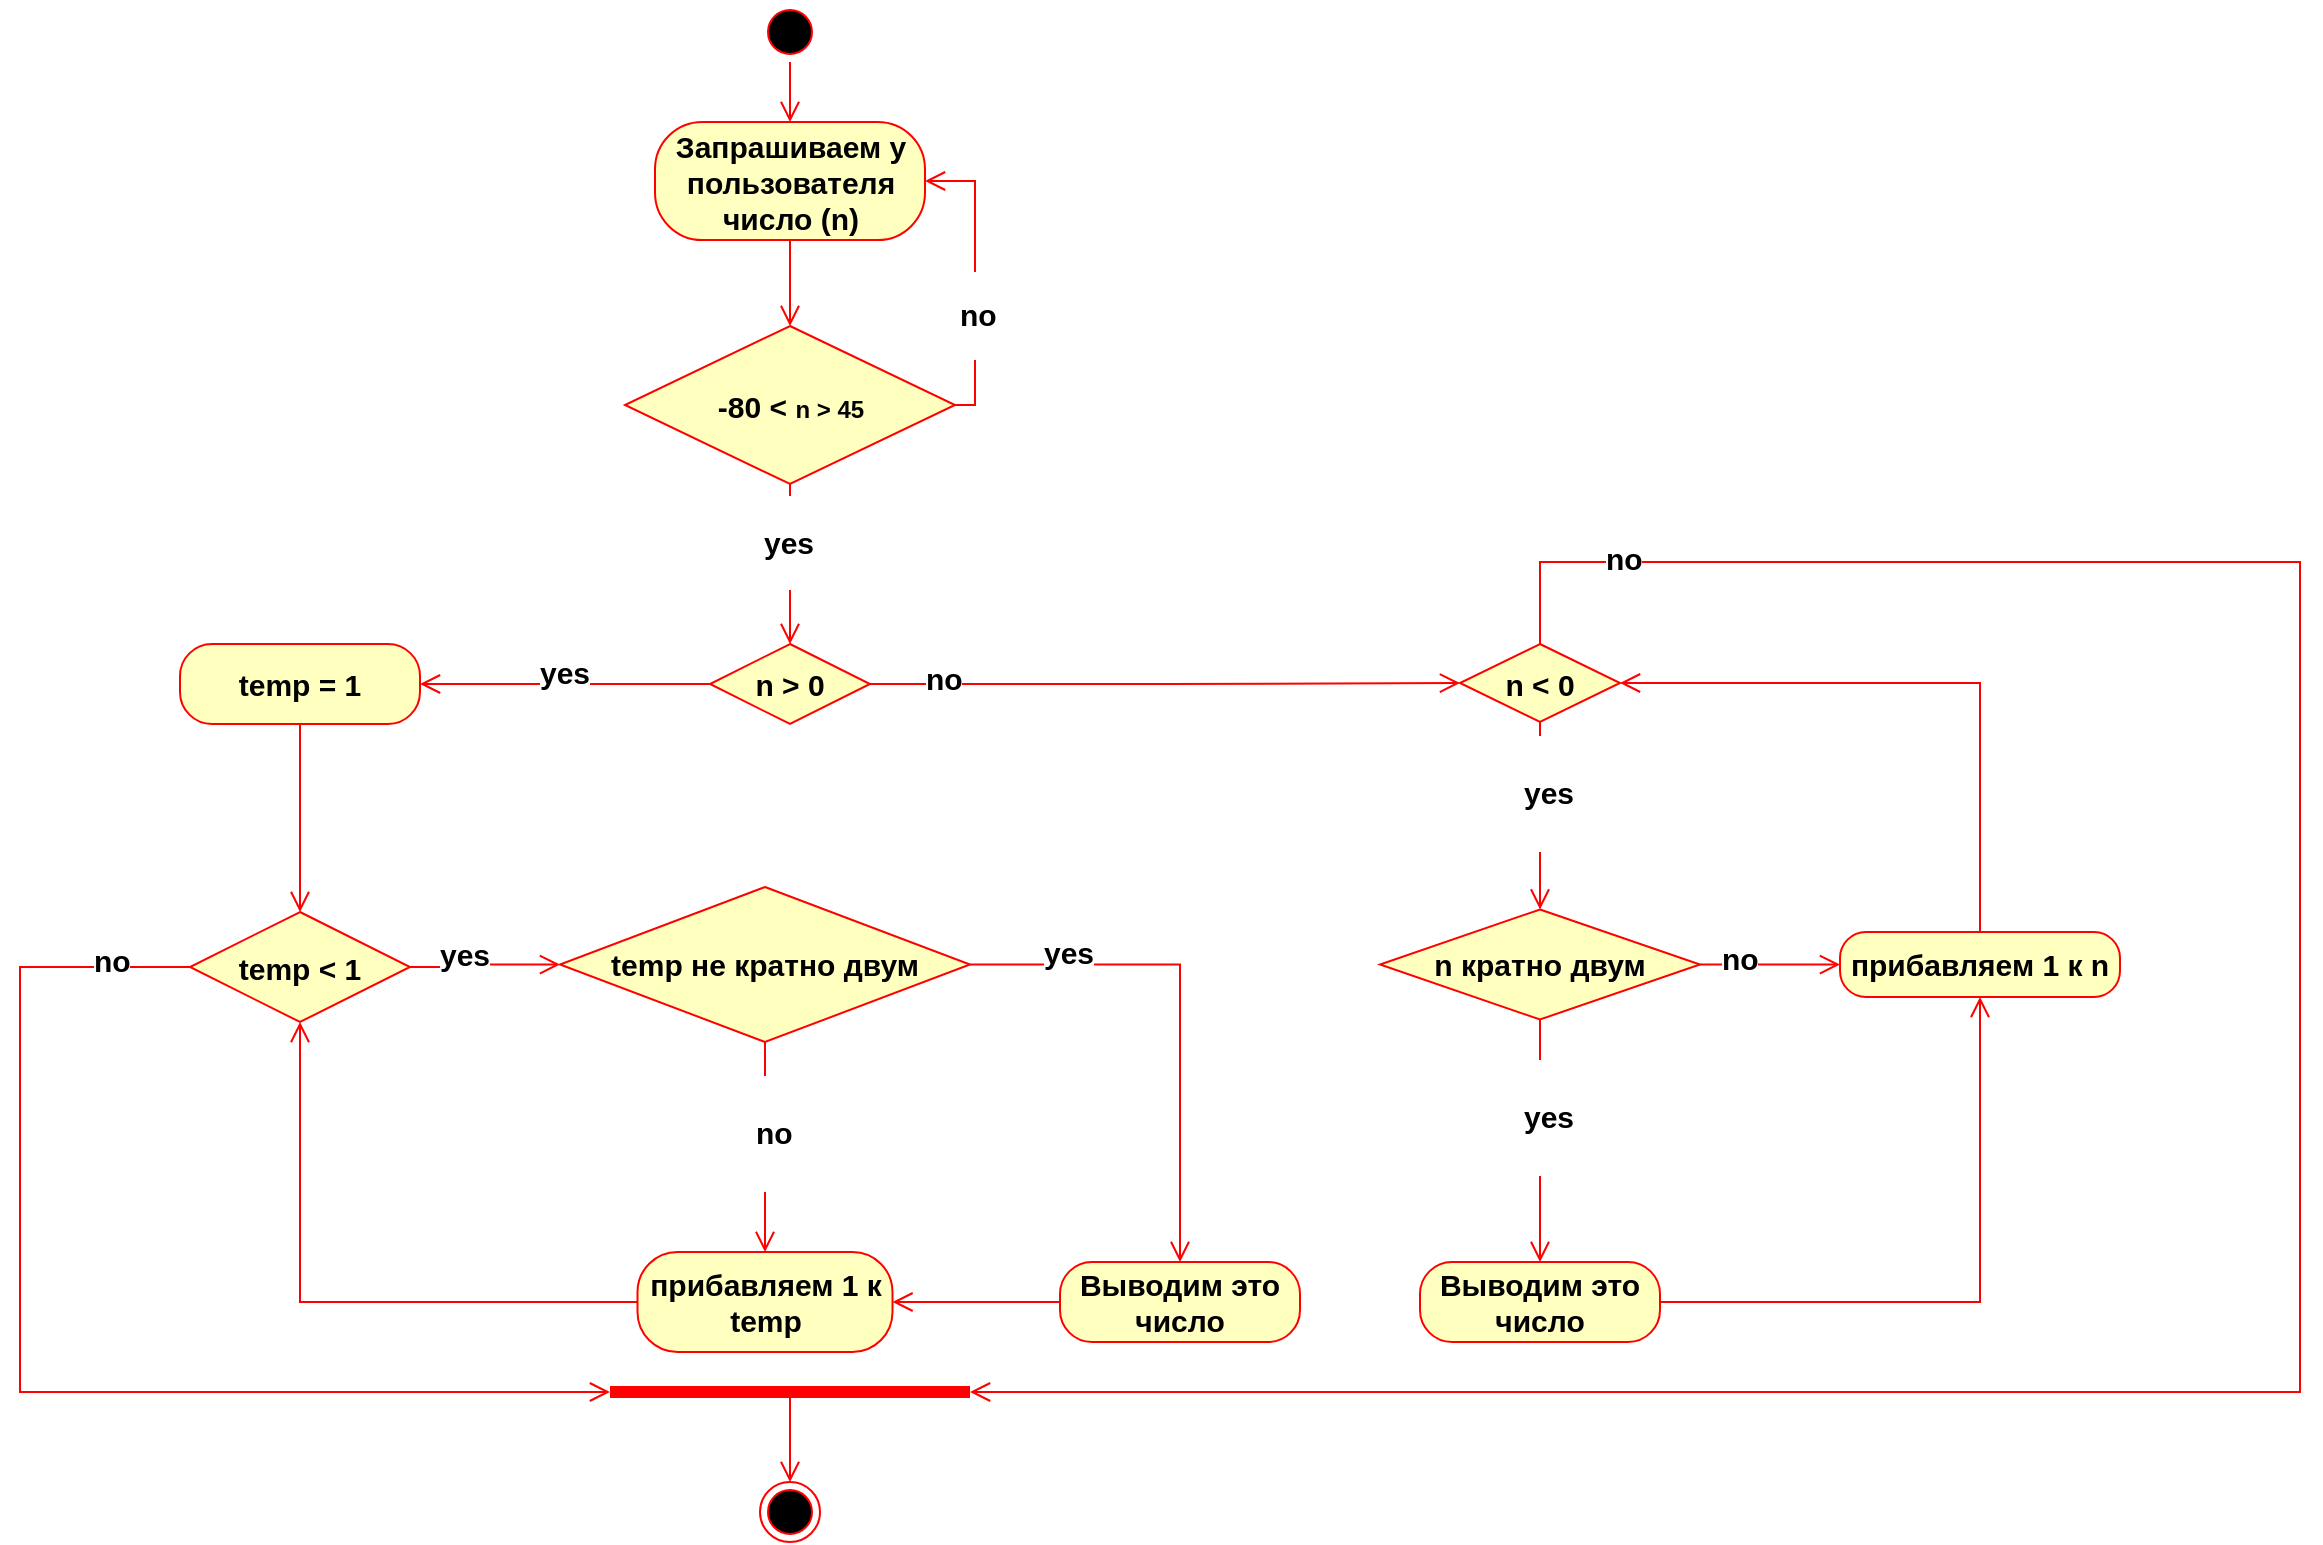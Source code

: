 <mxfile version="15.4.1" type="github">
  <diagram id="IBoax0R8e05wuEG3Sr29" name="Page-1">
    <mxGraphModel dx="1982" dy="764" grid="1" gridSize="10" guides="1" tooltips="1" connect="1" arrows="1" fold="1" page="1" pageScale="1" pageWidth="827" pageHeight="1169" math="0" shadow="0">
      <root>
        <mxCell id="0" />
        <mxCell id="1" parent="0" />
        <mxCell id="RAuqnoWpty4cT25cI0p8-1" value="" style="ellipse;html=1;shape=endState;fillColor=#000000;strokeColor=#ff0000;" vertex="1" parent="1">
          <mxGeometry x="-150" y="770" width="30" height="30" as="geometry" />
        </mxCell>
        <mxCell id="RAuqnoWpty4cT25cI0p8-2" value="" style="ellipse;html=1;shape=startState;fillColor=#000000;strokeColor=#ff0000;" vertex="1" parent="1">
          <mxGeometry x="-150" y="30" width="30" height="30" as="geometry" />
        </mxCell>
        <mxCell id="RAuqnoWpty4cT25cI0p8-3" value="" style="edgeStyle=orthogonalEdgeStyle;html=1;verticalAlign=bottom;endArrow=open;endSize=8;strokeColor=#ff0000;rounded=0;" edge="1" source="RAuqnoWpty4cT25cI0p8-2" parent="1" target="RAuqnoWpty4cT25cI0p8-5">
          <mxGeometry relative="1" as="geometry">
            <mxPoint x="55" y="140" as="targetPoint" />
            <Array as="points" />
          </mxGeometry>
        </mxCell>
        <mxCell id="RAuqnoWpty4cT25cI0p8-5" value="&lt;h4&gt;&lt;font style=&quot;font-size: 15px&quot;&gt;Запрашиваем у пользователя число (n)&lt;/font&gt;&lt;/h4&gt;" style="rounded=1;whiteSpace=wrap;html=1;arcSize=40;fontColor=#000000;fillColor=#ffffc0;strokeColor=#ff0000;" vertex="1" parent="1">
          <mxGeometry x="-202.5" y="90" width="135" height="59" as="geometry" />
        </mxCell>
        <mxCell id="RAuqnoWpty4cT25cI0p8-6" value="" style="edgeStyle=orthogonalEdgeStyle;html=1;verticalAlign=bottom;endArrow=open;endSize=8;strokeColor=#ff0000;rounded=0;entryX=0.5;entryY=0;entryDx=0;entryDy=0;" edge="1" source="RAuqnoWpty4cT25cI0p8-5" parent="1" target="RAuqnoWpty4cT25cI0p8-7">
          <mxGeometry relative="1" as="geometry">
            <mxPoint x="55" y="241" as="targetPoint" />
          </mxGeometry>
        </mxCell>
        <mxCell id="RAuqnoWpty4cT25cI0p8-7" value="&lt;h4&gt;&lt;font style=&quot;font-size: 15px&quot;&gt;-80 &amp;lt;&amp;nbsp;&lt;/font&gt;n&amp;nbsp;&amp;gt; 45&lt;/h4&gt;" style="rhombus;whiteSpace=wrap;html=1;fillColor=#ffffc0;strokeColor=#ff0000;" vertex="1" parent="1">
          <mxGeometry x="-217.5" y="192" width="165" height="79" as="geometry" />
        </mxCell>
        <mxCell id="RAuqnoWpty4cT25cI0p8-8" value="&lt;h3&gt;&lt;font style=&quot;font-size: 15px&quot;&gt;no&lt;/font&gt;&lt;/h3&gt;" style="edgeStyle=orthogonalEdgeStyle;html=1;align=left;verticalAlign=bottom;endArrow=open;endSize=8;strokeColor=#ff0000;rounded=0;entryX=1;entryY=0.5;entryDx=0;entryDy=0;exitX=1;exitY=0.5;exitDx=0;exitDy=0;" edge="1" source="RAuqnoWpty4cT25cI0p8-7" parent="1" target="RAuqnoWpty4cT25cI0p8-5">
          <mxGeometry x="-0.571" y="10" relative="1" as="geometry">
            <mxPoint x="200" y="261" as="targetPoint" />
            <mxPoint y="1" as="offset" />
          </mxGeometry>
        </mxCell>
        <mxCell id="RAuqnoWpty4cT25cI0p8-9" value="&lt;h4&gt;&lt;font style=&quot;font-size: 15px&quot;&gt;yes&lt;/font&gt;&lt;/h4&gt;" style="edgeStyle=orthogonalEdgeStyle;html=1;align=left;verticalAlign=top;endArrow=open;endSize=8;strokeColor=#ff0000;rounded=0;exitX=0.5;exitY=1;exitDx=0;exitDy=0;entryX=0.5;entryY=0;entryDx=0;entryDy=0;" edge="1" source="RAuqnoWpty4cT25cI0p8-7" parent="1" target="RAuqnoWpty4cT25cI0p8-10">
          <mxGeometry x="-1" y="-15" relative="1" as="geometry">
            <mxPoint x="-135" y="440" as="targetPoint" />
            <mxPoint x="-280" y="300" as="sourcePoint" />
            <Array as="points" />
            <mxPoint y="-1" as="offset" />
          </mxGeometry>
        </mxCell>
        <mxCell id="RAuqnoWpty4cT25cI0p8-10" value="&lt;h3&gt;&lt;span style=&quot;font-size: 15px&quot;&gt;n &amp;gt; 0&lt;/span&gt;&lt;/h3&gt;" style="rhombus;whiteSpace=wrap;html=1;fillColor=#ffffc0;strokeColor=#ff0000;fontSize=15;" vertex="1" parent="1">
          <mxGeometry x="-175" y="351" width="80" height="40" as="geometry" />
        </mxCell>
        <mxCell id="RAuqnoWpty4cT25cI0p8-11" value="&lt;h4&gt;no&lt;/h4&gt;" style="edgeStyle=orthogonalEdgeStyle;html=1;align=left;verticalAlign=bottom;endArrow=open;endSize=8;strokeColor=#ff0000;rounded=0;fontSize=15;entryX=0;entryY=0.5;entryDx=0;entryDy=0;" edge="1" source="RAuqnoWpty4cT25cI0p8-10" parent="1" target="RAuqnoWpty4cT25cI0p8-30">
          <mxGeometry x="-0.823" y="-29" relative="1" as="geometry">
            <mxPoint x="30" y="371" as="targetPoint" />
            <mxPoint as="offset" />
          </mxGeometry>
        </mxCell>
        <mxCell id="RAuqnoWpty4cT25cI0p8-12" value="&lt;h4&gt;yes&lt;/h4&gt;" style="edgeStyle=orthogonalEdgeStyle;html=1;align=left;verticalAlign=top;endArrow=open;endSize=8;strokeColor=#ff0000;rounded=0;fontSize=15;exitX=0;exitY=0.5;exitDx=0;exitDy=0;entryX=1;entryY=0.5;entryDx=0;entryDy=0;" edge="1" source="RAuqnoWpty4cT25cI0p8-10" parent="1" target="RAuqnoWpty4cT25cI0p8-13">
          <mxGeometry x="0.2" y="-41" relative="1" as="geometry">
            <mxPoint x="-135" y="520" as="targetPoint" />
            <mxPoint x="-150" y="440" as="sourcePoint" />
            <mxPoint as="offset" />
          </mxGeometry>
        </mxCell>
        <mxCell id="RAuqnoWpty4cT25cI0p8-13" value="&lt;h4&gt;temp = 1&lt;/h4&gt;" style="rounded=1;whiteSpace=wrap;html=1;arcSize=40;fontColor=#000000;fillColor=#ffffc0;strokeColor=#ff0000;fontSize=15;" vertex="1" parent="1">
          <mxGeometry x="-440" y="351" width="120" height="40" as="geometry" />
        </mxCell>
        <mxCell id="RAuqnoWpty4cT25cI0p8-14" value="" style="edgeStyle=orthogonalEdgeStyle;html=1;verticalAlign=bottom;endArrow=open;endSize=8;strokeColor=#ff0000;rounded=0;fontSize=15;entryX=0.5;entryY=0;entryDx=0;entryDy=0;exitX=0.5;exitY=1;exitDx=0;exitDy=0;" edge="1" source="RAuqnoWpty4cT25cI0p8-13" parent="1" target="RAuqnoWpty4cT25cI0p8-15">
          <mxGeometry relative="1" as="geometry">
            <mxPoint x="-330" y="490" as="targetPoint" />
            <Array as="points">
              <mxPoint x="-380" y="470" />
              <mxPoint x="-380" y="470" />
            </Array>
          </mxGeometry>
        </mxCell>
        <mxCell id="RAuqnoWpty4cT25cI0p8-15" value="&lt;h4&gt;temp &amp;lt; 1&lt;/h4&gt;" style="rhombus;whiteSpace=wrap;html=1;fillColor=#ffffc0;strokeColor=#ff0000;fontSize=15;" vertex="1" parent="1">
          <mxGeometry x="-435" y="485" width="110" height="55" as="geometry" />
        </mxCell>
        <mxCell id="RAuqnoWpty4cT25cI0p8-16" value="&lt;h4&gt;no&lt;/h4&gt;" style="edgeStyle=orthogonalEdgeStyle;html=1;align=left;verticalAlign=bottom;endArrow=open;endSize=8;strokeColor=#ff0000;rounded=0;fontSize=15;exitX=0;exitY=0.5;exitDx=0;exitDy=0;entryX=0;entryY=0.5;entryDx=0;entryDy=0;entryPerimeter=0;" edge="1" source="RAuqnoWpty4cT25cI0p8-15" parent="1" target="RAuqnoWpty4cT25cI0p8-39">
          <mxGeometry x="-0.829" y="28" relative="1" as="geometry">
            <mxPoint x="-230" y="775" as="targetPoint" />
            <Array as="points">
              <mxPoint x="-520" y="513" />
              <mxPoint x="-520" y="725" />
            </Array>
            <mxPoint as="offset" />
          </mxGeometry>
        </mxCell>
        <mxCell id="RAuqnoWpty4cT25cI0p8-17" value="&lt;h4&gt;yes&lt;/h4&gt;" style="edgeStyle=orthogonalEdgeStyle;html=1;align=left;verticalAlign=top;endArrow=open;endSize=8;strokeColor=#ff0000;rounded=0;fontSize=15;exitX=1;exitY=0.5;exitDx=0;exitDy=0;entryX=0;entryY=0.5;entryDx=0;entryDy=0;" edge="1" source="RAuqnoWpty4cT25cI0p8-15" parent="1" target="RAuqnoWpty4cT25cI0p8-22">
          <mxGeometry x="-0.667" y="43" relative="1" as="geometry">
            <mxPoint x="-150" y="513" as="targetPoint" />
            <Array as="points" />
            <mxPoint y="1" as="offset" />
          </mxGeometry>
        </mxCell>
        <mxCell id="RAuqnoWpty4cT25cI0p8-22" value="&lt;h4&gt;temp не кратно двум&lt;/h4&gt;" style="rhombus;whiteSpace=wrap;html=1;fillColor=#ffffc0;strokeColor=#ff0000;fontSize=15;" vertex="1" parent="1">
          <mxGeometry x="-250" y="472.5" width="205" height="77.5" as="geometry" />
        </mxCell>
        <mxCell id="RAuqnoWpty4cT25cI0p8-23" value="&lt;h4&gt;no&lt;/h4&gt;" style="edgeStyle=orthogonalEdgeStyle;html=1;align=left;verticalAlign=bottom;endArrow=open;endSize=8;strokeColor=#ff0000;rounded=0;fontSize=15;exitX=0.5;exitY=1;exitDx=0;exitDy=0;entryX=0.5;entryY=0;entryDx=0;entryDy=0;" edge="1" source="RAuqnoWpty4cT25cI0p8-22" parent="1" target="RAuqnoWpty4cT25cI0p8-26">
          <mxGeometry x="0.453" y="-7" relative="1" as="geometry">
            <mxPoint x="-65" y="630" as="targetPoint" />
            <mxPoint as="offset" />
          </mxGeometry>
        </mxCell>
        <mxCell id="RAuqnoWpty4cT25cI0p8-24" value="&lt;h4&gt;yes&lt;/h4&gt;" style="edgeStyle=orthogonalEdgeStyle;html=1;align=left;verticalAlign=top;endArrow=open;endSize=8;strokeColor=#ff0000;rounded=0;fontSize=15;exitX=1;exitY=0.5;exitDx=0;exitDy=0;entryX=0.5;entryY=0;entryDx=0;entryDy=0;" edge="1" source="RAuqnoWpty4cT25cI0p8-22" parent="1" target="RAuqnoWpty4cT25cI0p8-28">
          <mxGeometry x="-0.724" y="41" relative="1" as="geometry">
            <mxPoint x="60" y="590" as="targetPoint" />
            <Array as="points">
              <mxPoint x="60" y="511" />
            </Array>
            <mxPoint as="offset" />
          </mxGeometry>
        </mxCell>
        <mxCell id="RAuqnoWpty4cT25cI0p8-26" value="&lt;h4&gt;&lt;font style=&quot;font-size: 15px&quot;&gt;прибавляем 1 к temp&lt;/font&gt;&lt;/h4&gt;" style="rounded=1;whiteSpace=wrap;html=1;arcSize=40;fontColor=#000000;fillColor=#ffffc0;strokeColor=#ff0000;fontSize=15;" vertex="1" parent="1">
          <mxGeometry x="-211.25" y="655" width="127.5" height="50" as="geometry" />
        </mxCell>
        <mxCell id="RAuqnoWpty4cT25cI0p8-27" value="" style="edgeStyle=orthogonalEdgeStyle;html=1;verticalAlign=bottom;endArrow=open;endSize=8;strokeColor=#ff0000;rounded=0;fontSize=15;exitX=0;exitY=0.5;exitDx=0;exitDy=0;entryX=0.5;entryY=1;entryDx=0;entryDy=0;" edge="1" source="RAuqnoWpty4cT25cI0p8-26" parent="1" target="RAuqnoWpty4cT25cI0p8-15">
          <mxGeometry relative="1" as="geometry">
            <mxPoint x="-60" y="730" as="targetPoint" />
          </mxGeometry>
        </mxCell>
        <mxCell id="RAuqnoWpty4cT25cI0p8-28" value="&lt;h4&gt;&lt;font style=&quot;font-size: 15px&quot;&gt;Выводим это число&lt;/font&gt;&lt;/h4&gt;" style="rounded=1;whiteSpace=wrap;html=1;arcSize=40;fontColor=#000000;fillColor=#ffffc0;strokeColor=#ff0000;fontSize=15;" vertex="1" parent="1">
          <mxGeometry y="660" width="120" height="40" as="geometry" />
        </mxCell>
        <mxCell id="RAuqnoWpty4cT25cI0p8-29" value="" style="edgeStyle=orthogonalEdgeStyle;html=1;verticalAlign=bottom;endArrow=open;endSize=8;strokeColor=#ff0000;rounded=0;fontSize=15;entryX=1;entryY=0.5;entryDx=0;entryDy=0;" edge="1" source="RAuqnoWpty4cT25cI0p8-28" parent="1" target="RAuqnoWpty4cT25cI0p8-26">
          <mxGeometry relative="1" as="geometry">
            <mxPoint x="130" y="720" as="targetPoint" />
          </mxGeometry>
        </mxCell>
        <mxCell id="RAuqnoWpty4cT25cI0p8-30" value="&lt;h4&gt;n &amp;lt; 0&lt;/h4&gt;" style="rhombus;whiteSpace=wrap;html=1;fillColor=#ffffc0;strokeColor=#ff0000;fontSize=15;" vertex="1" parent="1">
          <mxGeometry x="200" y="351" width="80" height="39" as="geometry" />
        </mxCell>
        <mxCell id="RAuqnoWpty4cT25cI0p8-31" value="&lt;h4&gt;no&lt;/h4&gt;" style="edgeStyle=orthogonalEdgeStyle;html=1;align=left;verticalAlign=bottom;endArrow=open;endSize=8;strokeColor=#ff0000;rounded=0;fontSize=15;entryX=1;entryY=0.5;entryDx=0;entryDy=0;entryPerimeter=0;exitX=0.5;exitY=0;exitDx=0;exitDy=0;" edge="1" source="RAuqnoWpty4cT25cI0p8-30" parent="1" target="RAuqnoWpty4cT25cI0p8-39">
          <mxGeometry x="-0.905" y="-30" relative="1" as="geometry">
            <mxPoint x="340" y="371" as="targetPoint" />
            <Array as="points">
              <mxPoint x="240" y="310" />
              <mxPoint x="620" y="310" />
              <mxPoint x="620" y="725" />
            </Array>
            <mxPoint as="offset" />
          </mxGeometry>
        </mxCell>
        <mxCell id="RAuqnoWpty4cT25cI0p8-32" value="&lt;h4&gt;yes&lt;/h4&gt;" style="edgeStyle=orthogonalEdgeStyle;html=1;align=left;verticalAlign=top;endArrow=open;endSize=8;strokeColor=#ff0000;rounded=0;fontSize=15;" edge="1" source="RAuqnoWpty4cT25cI0p8-30" parent="1" target="RAuqnoWpty4cT25cI0p8-33">
          <mxGeometry x="-1" y="-10" relative="1" as="geometry">
            <mxPoint x="200" y="451" as="targetPoint" />
            <mxPoint as="offset" />
          </mxGeometry>
        </mxCell>
        <mxCell id="RAuqnoWpty4cT25cI0p8-33" value="&lt;h3&gt;&lt;font style=&quot;font-size: 15px&quot;&gt;n кратно двум&lt;/font&gt;&lt;/h3&gt;" style="rhombus;whiteSpace=wrap;html=1;fillColor=#ffffc0;strokeColor=#ff0000;fontSize=15;" vertex="1" parent="1">
          <mxGeometry x="160" y="483.75" width="160" height="55" as="geometry" />
        </mxCell>
        <mxCell id="RAuqnoWpty4cT25cI0p8-34" value="&lt;h4&gt;no&lt;/h4&gt;" style="edgeStyle=orthogonalEdgeStyle;html=1;align=left;verticalAlign=bottom;endArrow=open;endSize=8;strokeColor=#ff0000;rounded=0;fontSize=15;entryX=0;entryY=0.5;entryDx=0;entryDy=0;" edge="1" source="RAuqnoWpty4cT25cI0p8-33" parent="1" target="RAuqnoWpty4cT25cI0p8-42">
          <mxGeometry x="-0.734" y="-29" relative="1" as="geometry">
            <mxPoint x="400" y="511" as="targetPoint" />
            <Array as="points">
              <mxPoint x="350" y="511" />
              <mxPoint x="350" y="511" />
            </Array>
            <mxPoint as="offset" />
          </mxGeometry>
        </mxCell>
        <mxCell id="RAuqnoWpty4cT25cI0p8-35" value="&lt;h4&gt;yes&lt;/h4&gt;" style="edgeStyle=orthogonalEdgeStyle;html=1;align=left;verticalAlign=top;endArrow=open;endSize=8;strokeColor=#ff0000;rounded=0;fontSize=15;entryX=0.5;entryY=0;entryDx=0;entryDy=0;exitX=0.5;exitY=1;exitDx=0;exitDy=0;" edge="1" source="RAuqnoWpty4cT25cI0p8-33" parent="1" target="RAuqnoWpty4cT25cI0p8-41">
          <mxGeometry x="-0.778" y="-10" relative="1" as="geometry">
            <mxPoint x="240" y="790" as="targetPoint" />
            <mxPoint x="210" y="580" as="sourcePoint" />
            <Array as="points">
              <mxPoint x="240" y="620" />
              <mxPoint x="240" y="620" />
            </Array>
            <mxPoint as="offset" />
          </mxGeometry>
        </mxCell>
        <mxCell id="RAuqnoWpty4cT25cI0p8-39" value="" style="shape=line;html=1;strokeWidth=6;strokeColor=#ff0000;fontSize=15;" vertex="1" parent="1">
          <mxGeometry x="-225" y="720" width="180" height="10" as="geometry" />
        </mxCell>
        <mxCell id="RAuqnoWpty4cT25cI0p8-40" value="" style="edgeStyle=orthogonalEdgeStyle;html=1;verticalAlign=bottom;endArrow=open;endSize=8;strokeColor=#ff0000;rounded=0;fontSize=15;entryX=0.5;entryY=0;entryDx=0;entryDy=0;exitX=0.489;exitY=0.6;exitDx=0;exitDy=0;exitPerimeter=0;" edge="1" source="RAuqnoWpty4cT25cI0p8-39" parent="1" target="RAuqnoWpty4cT25cI0p8-1">
          <mxGeometry relative="1" as="geometry">
            <mxPoint x="-130" y="820" as="targetPoint" />
            <Array as="points">
              <mxPoint x="-135" y="726" />
            </Array>
          </mxGeometry>
        </mxCell>
        <mxCell id="RAuqnoWpty4cT25cI0p8-41" value="&lt;h4&gt;&lt;font style=&quot;font-size: 15px&quot;&gt;Выводим это число&lt;/font&gt;&lt;/h4&gt;" style="rounded=1;whiteSpace=wrap;html=1;arcSize=40;fontColor=#000000;fillColor=#ffffc0;strokeColor=#ff0000;fontSize=15;" vertex="1" parent="1">
          <mxGeometry x="180" y="660" width="120" height="40" as="geometry" />
        </mxCell>
        <mxCell id="RAuqnoWpty4cT25cI0p8-42" value="&lt;h4&gt;&lt;font style=&quot;font-size: 15px&quot;&gt;прибавляем 1 к n&lt;/font&gt;&lt;/h4&gt;" style="rounded=1;whiteSpace=wrap;html=1;arcSize=40;fontColor=#000000;fillColor=#ffffc0;strokeColor=#ff0000;fontSize=15;" vertex="1" parent="1">
          <mxGeometry x="390" y="495" width="140" height="32.5" as="geometry" />
        </mxCell>
        <mxCell id="RAuqnoWpty4cT25cI0p8-43" value="" style="edgeStyle=orthogonalEdgeStyle;html=1;verticalAlign=bottom;endArrow=open;endSize=8;strokeColor=#ff0000;rounded=0;fontSize=15;exitX=0.5;exitY=0;exitDx=0;exitDy=0;entryX=1;entryY=0.5;entryDx=0;entryDy=0;" edge="1" source="RAuqnoWpty4cT25cI0p8-42" parent="1" target="RAuqnoWpty4cT25cI0p8-30">
          <mxGeometry relative="1" as="geometry">
            <mxPoint x="560" y="360" as="targetPoint" />
            <Array as="points">
              <mxPoint x="460" y="371" />
            </Array>
          </mxGeometry>
        </mxCell>
        <mxCell id="RAuqnoWpty4cT25cI0p8-47" value="" style="edgeStyle=orthogonalEdgeStyle;html=1;verticalAlign=bottom;endArrow=open;endSize=8;strokeColor=#ff0000;rounded=0;fontSize=15;exitX=1;exitY=0.5;exitDx=0;exitDy=0;entryX=0.5;entryY=1;entryDx=0;entryDy=0;" edge="1" parent="1" source="RAuqnoWpty4cT25cI0p8-41" target="RAuqnoWpty4cT25cI0p8-42">
          <mxGeometry relative="1" as="geometry">
            <mxPoint x="570" y="480" as="targetPoint" />
            <mxPoint x="540" y="521.25" as="sourcePoint" />
          </mxGeometry>
        </mxCell>
      </root>
    </mxGraphModel>
  </diagram>
</mxfile>
